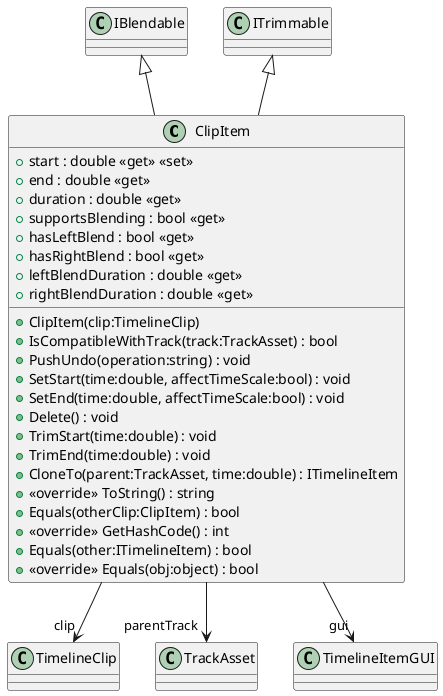 @startuml
class ClipItem {
    + ClipItem(clip:TimelineClip)
    + start : double <<get>> <<set>>
    + end : double <<get>>
    + duration : double <<get>>
    + IsCompatibleWithTrack(track:TrackAsset) : bool
    + PushUndo(operation:string) : void
    + supportsBlending : bool <<get>>
    + hasLeftBlend : bool <<get>>
    + hasRightBlend : bool <<get>>
    + leftBlendDuration : double <<get>>
    + rightBlendDuration : double <<get>>
    + SetStart(time:double, affectTimeScale:bool) : void
    + SetEnd(time:double, affectTimeScale:bool) : void
    + Delete() : void
    + TrimStart(time:double) : void
    + TrimEnd(time:double) : void
    + CloneTo(parent:TrackAsset, time:double) : ITimelineItem
    + <<override>> ToString() : string
    + Equals(otherClip:ClipItem) : bool
    + <<override>> GetHashCode() : int
    + Equals(other:ITimelineItem) : bool
    + <<override>> Equals(obj:object) : bool
}
IBlendable <|-- ClipItem
ITrimmable <|-- ClipItem
ClipItem --> "clip" TimelineClip
ClipItem --> "parentTrack" TrackAsset
ClipItem --> "gui" TimelineItemGUI
@enduml
